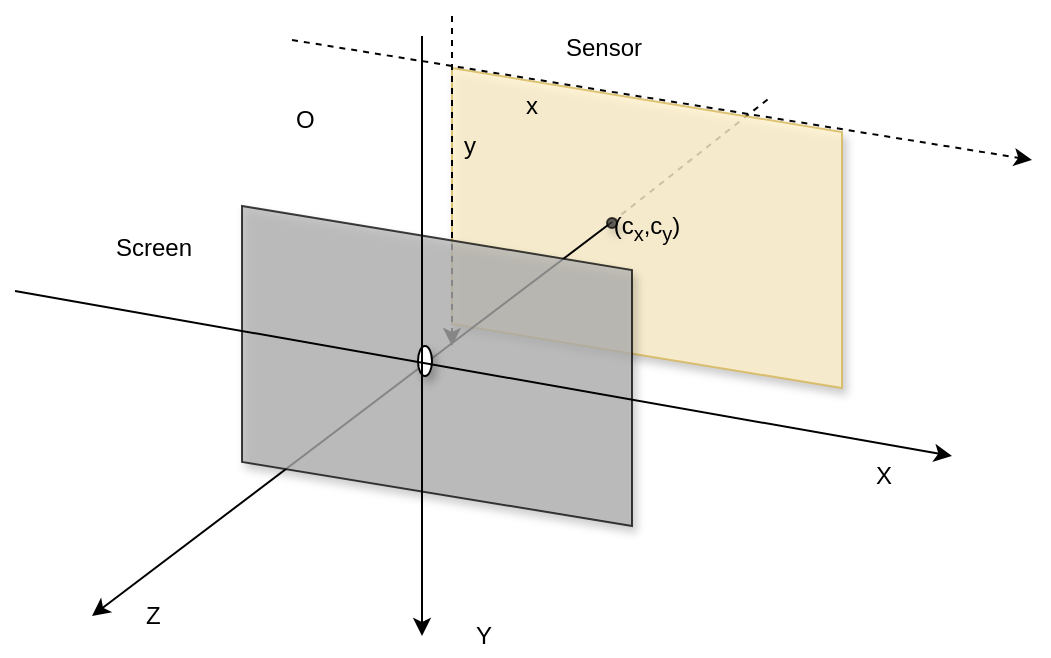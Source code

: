 <mxfile version="12.0.0" type="device" pages="1"><diagram id="Tn7FItGreXo8JoUhlfv8" name="Page-1"><mxGraphModel dx="932" dy="480" grid="1" gridSize="10" guides="1" tooltips="1" connect="1" arrows="1" fold="1" page="1" pageScale="1" pageWidth="850" pageHeight="1100" math="0" shadow="0"><root><mxCell id="0"/><mxCell id="1" parent="0"/><mxCell id="AQMSymFCOMR4GRJxakzc-23" value="" style="endArrow=none;dashed=1;html=1;" edge="1" parent="1"><mxGeometry width="50" height="50" relative="1" as="geometry"><mxPoint x="400" y="133" as="sourcePoint"/><mxPoint x="480" y="70" as="targetPoint"/></mxGeometry></mxCell><mxCell id="AQMSymFCOMR4GRJxakzc-4" value="(c&lt;sub&gt;x&lt;/sub&gt;,c&lt;sub&gt;y&lt;/sub&gt;)" style="shape=parallelogram;perimeter=parallelogramPerimeter;whiteSpace=wrap;html=1;shadow=1;fillColor=#fff2cc;direction=south;strokeColor=#d6b656;opacity=80;" vertex="1" parent="1"><mxGeometry x="320" y="56" width="195" height="160" as="geometry"/></mxCell><mxCell id="AQMSymFCOMR4GRJxakzc-6" value="" style="endArrow=classic;html=1;endFill=1;" edge="1" parent="1"><mxGeometry width="50" height="50" relative="1" as="geometry"><mxPoint x="400" y="133" as="sourcePoint"/><mxPoint x="140" y="330" as="targetPoint"/></mxGeometry></mxCell><mxCell id="AQMSymFCOMR4GRJxakzc-13" value="" style="endArrow=classic;dashed=1;html=1;endFill=1;" edge="1" parent="1"><mxGeometry width="50" height="50" relative="1" as="geometry"><mxPoint x="320" y="30" as="sourcePoint"/><mxPoint x="320" y="195" as="targetPoint"/></mxGeometry></mxCell><mxCell id="AQMSymFCOMR4GRJxakzc-1" value="" style="shape=parallelogram;perimeter=parallelogramPerimeter;whiteSpace=wrap;html=1;direction=north;shadow=1;fillColor=#B3B3B3;opacity=75;" vertex="1" parent="1"><mxGeometry x="215" y="125" width="195" height="160" as="geometry"/></mxCell><mxCell id="AQMSymFCOMR4GRJxakzc-3" value="" style="ellipse;whiteSpace=wrap;html=1;shadow=1;fillColor=#ffffff;" vertex="1" parent="1"><mxGeometry x="303" y="195" width="7" height="15" as="geometry"/></mxCell><mxCell id="AQMSymFCOMR4GRJxakzc-5" value="Screen" style="text;html=1;resizable=0;points=[];autosize=1;align=left;verticalAlign=top;spacingTop=-4;" vertex="1" parent="1"><mxGeometry x="150" y="136" width="50" height="20" as="geometry"/></mxCell><mxCell id="AQMSymFCOMR4GRJxakzc-7" value="" style="endArrow=classic;html=1;endFill=1;" edge="1" parent="1"><mxGeometry width="50" height="50" relative="1" as="geometry"><mxPoint x="305" y="40" as="sourcePoint"/><mxPoint x="305" y="340" as="targetPoint"/></mxGeometry></mxCell><mxCell id="AQMSymFCOMR4GRJxakzc-8" value="Sensor" style="text;html=1;resizable=0;points=[];autosize=1;align=left;verticalAlign=top;spacingTop=-4;" vertex="1" parent="1"><mxGeometry x="375" y="36" width="50" height="20" as="geometry"/></mxCell><mxCell id="AQMSymFCOMR4GRJxakzc-9" value="" style="endArrow=classic;html=1;endFill=1;" edge="1" parent="1"><mxGeometry width="50" height="50" relative="1" as="geometry"><mxPoint x="101.5" y="167.5" as="sourcePoint"/><mxPoint x="570" y="250" as="targetPoint"/></mxGeometry></mxCell><mxCell id="AQMSymFCOMR4GRJxakzc-10" value="Z" style="text;html=1;resizable=0;points=[];autosize=1;align=left;verticalAlign=top;spacingTop=-4;" vertex="1" parent="1"><mxGeometry x="165" y="320" width="20" height="20" as="geometry"/></mxCell><mxCell id="AQMSymFCOMR4GRJxakzc-11" value="Y" style="text;html=1;resizable=0;points=[];autosize=1;align=left;verticalAlign=top;spacingTop=-4;" vertex="1" parent="1"><mxGeometry x="330" y="330" width="20" height="20" as="geometry"/></mxCell><mxCell id="AQMSymFCOMR4GRJxakzc-12" value="X" style="text;html=1;resizable=0;points=[];autosize=1;align=left;verticalAlign=top;spacingTop=-4;" vertex="1" parent="1"><mxGeometry x="530" y="250" width="20" height="20" as="geometry"/></mxCell><mxCell id="AQMSymFCOMR4GRJxakzc-14" value="" style="endArrow=classic;dashed=1;html=1;endFill=1;" edge="1" parent="1"><mxGeometry width="50" height="50" relative="1" as="geometry"><mxPoint x="240" y="42" as="sourcePoint"/><mxPoint x="610" y="102" as="targetPoint"/></mxGeometry></mxCell><mxCell id="AQMSymFCOMR4GRJxakzc-15" value="x" style="text;html=1;resizable=0;points=[];autosize=1;align=left;verticalAlign=top;spacingTop=-4;" vertex="1" parent="1"><mxGeometry x="355" y="65" width="20" height="20" as="geometry"/></mxCell><mxCell id="AQMSymFCOMR4GRJxakzc-16" value="y" style="text;html=1;resizable=0;points=[];autosize=1;align=left;verticalAlign=top;spacingTop=-4;" vertex="1" parent="1"><mxGeometry x="324" y="85" width="20" height="20" as="geometry"/></mxCell><mxCell id="AQMSymFCOMR4GRJxakzc-19" value="O" style="text;html=1;resizable=0;points=[];autosize=1;align=left;verticalAlign=top;spacingTop=-4;" vertex="1" parent="1"><mxGeometry x="240" y="72" width="20" height="20" as="geometry"/></mxCell><mxCell id="AQMSymFCOMR4GRJxakzc-22" value="" style="ellipse;whiteSpace=wrap;html=1;aspect=fixed;shadow=1;fillColor=#333333;opacity=75;" vertex="1" parent="1"><mxGeometry x="397.5" y="131" width="5" height="5" as="geometry"/></mxCell></root></mxGraphModel></diagram></mxfile>